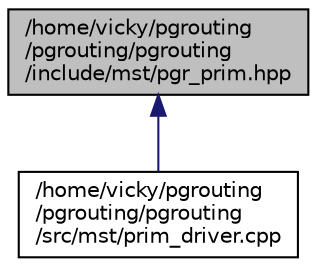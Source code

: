 digraph "/home/vicky/pgrouting/pgrouting/pgrouting/include/mst/pgr_prim.hpp"
{
  edge [fontname="Helvetica",fontsize="10",labelfontname="Helvetica",labelfontsize="10"];
  node [fontname="Helvetica",fontsize="10",shape=record];
  Node1 [label="/home/vicky/pgrouting\l/pgrouting/pgrouting\l/include/mst/pgr_prim.hpp",height=0.2,width=0.4,color="black", fillcolor="grey75", style="filled", fontcolor="black"];
  Node1 -> Node2 [dir="back",color="midnightblue",fontsize="10",style="solid",fontname="Helvetica"];
  Node2 [label="/home/vicky/pgrouting\l/pgrouting/pgrouting\l/src/mst/prim_driver.cpp",height=0.2,width=0.4,color="black", fillcolor="white", style="filled",URL="$prim__driver_8cpp.html"];
}
